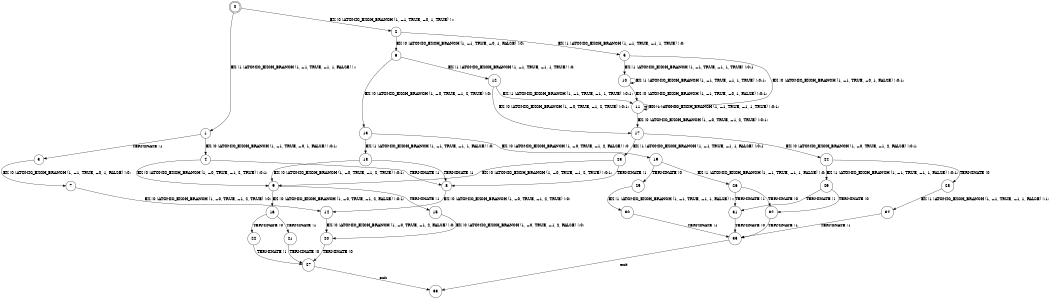 digraph BCG {
size = "7, 10.5";
center = TRUE;
node [shape = circle];
0 [peripheries = 2];
0 -> 1 [label = "EX !1 !ATOMIC_EXCH_BRANCH (1, +1, TRUE, +1, 1, FALSE) !::"];
0 -> 2 [label = "EX !0 !ATOMIC_EXCH_BRANCH (1, +1, TRUE, +0, 1, TRUE) !::"];
1 -> 3 [label = "TERMINATE !1"];
1 -> 4 [label = "EX !0 !ATOMIC_EXCH_BRANCH (1, +1, TRUE, +0, 1, FALSE) !:0:1:"];
2 -> 5 [label = "EX !1 !ATOMIC_EXCH_BRANCH (1, +1, TRUE, +1, 1, TRUE) !:0:"];
2 -> 6 [label = "EX !0 !ATOMIC_EXCH_BRANCH (1, +1, TRUE, +0, 1, FALSE) !:0:"];
3 -> 7 [label = "EX !0 !ATOMIC_EXCH_BRANCH (1, +1, TRUE, +0, 1, FALSE) !:0:"];
4 -> 8 [label = "TERMINATE !1"];
4 -> 9 [label = "EX !0 !ATOMIC_EXCH_BRANCH (1, +0, TRUE, +1, 2, TRUE) !:0:1:"];
5 -> 10 [label = "EX !1 !ATOMIC_EXCH_BRANCH (1, +1, TRUE, +1, 1, TRUE) !:0:1:"];
5 -> 11 [label = "EX !0 !ATOMIC_EXCH_BRANCH (1, +1, TRUE, +0, 1, FALSE) !:0:1:"];
6 -> 12 [label = "EX !1 !ATOMIC_EXCH_BRANCH (1, +1, TRUE, +1, 1, TRUE) !:0:"];
6 -> 13 [label = "EX !0 !ATOMIC_EXCH_BRANCH (1, +0, TRUE, +1, 2, TRUE) !:0:"];
7 -> 14 [label = "EX !0 !ATOMIC_EXCH_BRANCH (1, +0, TRUE, +1, 2, TRUE) !:0:"];
8 -> 14 [label = "EX !0 !ATOMIC_EXCH_BRANCH (1, +0, TRUE, +1, 2, TRUE) !:0:"];
9 -> 15 [label = "TERMINATE !1"];
9 -> 16 [label = "EX !0 !ATOMIC_EXCH_BRANCH (1, +0, TRUE, +1, 2, FALSE) !:0:1:"];
10 -> 10 [label = "EX !1 !ATOMIC_EXCH_BRANCH (1, +1, TRUE, +1, 1, TRUE) !:0:1:"];
10 -> 11 [label = "EX !0 !ATOMIC_EXCH_BRANCH (1, +1, TRUE, +0, 1, FALSE) !:0:1:"];
11 -> 11 [label = "EX !1 !ATOMIC_EXCH_BRANCH (1, +1, TRUE, +1, 1, TRUE) !:0:1:"];
11 -> 17 [label = "EX !0 !ATOMIC_EXCH_BRANCH (1, +0, TRUE, +1, 2, TRUE) !:0:1:"];
12 -> 11 [label = "EX !1 !ATOMIC_EXCH_BRANCH (1, +1, TRUE, +1, 1, TRUE) !:0:1:"];
12 -> 17 [label = "EX !0 !ATOMIC_EXCH_BRANCH (1, +0, TRUE, +1, 2, TRUE) !:0:1:"];
13 -> 18 [label = "EX !1 !ATOMIC_EXCH_BRANCH (1, +1, TRUE, +1, 1, FALSE) !:0:"];
13 -> 19 [label = "EX !0 !ATOMIC_EXCH_BRANCH (1, +0, TRUE, +1, 2, FALSE) !:0:"];
14 -> 20 [label = "EX !0 !ATOMIC_EXCH_BRANCH (1, +0, TRUE, +1, 2, FALSE) !:0:"];
15 -> 20 [label = "EX !0 !ATOMIC_EXCH_BRANCH (1, +0, TRUE, +1, 2, FALSE) !:0:"];
16 -> 21 [label = "TERMINATE !1"];
16 -> 22 [label = "TERMINATE !0"];
17 -> 23 [label = "EX !1 !ATOMIC_EXCH_BRANCH (1, +1, TRUE, +1, 1, FALSE) !:0:1:"];
17 -> 24 [label = "EX !0 !ATOMIC_EXCH_BRANCH (1, +0, TRUE, +1, 2, FALSE) !:0:1:"];
18 -> 8 [label = "TERMINATE !1"];
18 -> 9 [label = "EX !0 !ATOMIC_EXCH_BRANCH (1, +0, TRUE, +1, 2, TRUE) !:0:1:"];
19 -> 25 [label = "TERMINATE !0"];
19 -> 26 [label = "EX !1 !ATOMIC_EXCH_BRANCH (1, +1, TRUE, +1, 1, FALSE) !:0:"];
20 -> 27 [label = "TERMINATE !0"];
21 -> 27 [label = "TERMINATE !0"];
22 -> 27 [label = "TERMINATE !1"];
23 -> 8 [label = "TERMINATE !1"];
23 -> 9 [label = "EX !0 !ATOMIC_EXCH_BRANCH (1, +0, TRUE, +1, 2, TRUE) !:0:1:"];
24 -> 28 [label = "TERMINATE !0"];
24 -> 29 [label = "EX !1 !ATOMIC_EXCH_BRANCH (1, +1, TRUE, +1, 1, FALSE) !:0:1:"];
25 -> 30 [label = "EX !1 !ATOMIC_EXCH_BRANCH (1, +1, TRUE, +1, 1, FALSE) !::"];
26 -> 31 [label = "TERMINATE !1"];
26 -> 32 [label = "TERMINATE !0"];
27 -> 33 [label = "exit"];
28 -> 34 [label = "EX !1 !ATOMIC_EXCH_BRANCH (1, +1, TRUE, +1, 1, FALSE) !:1:"];
29 -> 31 [label = "TERMINATE !1"];
29 -> 32 [label = "TERMINATE !0"];
30 -> 35 [label = "TERMINATE !1"];
31 -> 35 [label = "TERMINATE !0"];
32 -> 35 [label = "TERMINATE !1"];
34 -> 35 [label = "TERMINATE !1"];
35 -> 33 [label = "exit"];
}
